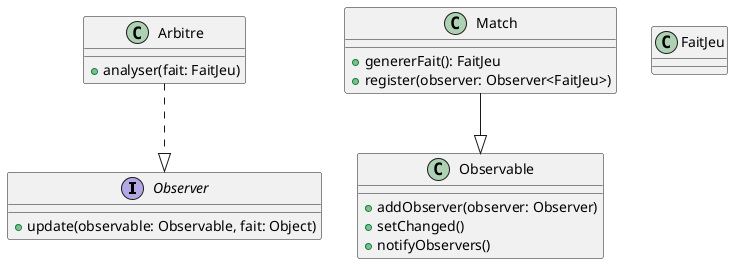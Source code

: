 @startuml Observer

interface Observer {
    + update(observable: Observable, fait: Object)
}

class Observable {
    + addObserver(observer: Observer)
    + setChanged()
    + notifyObservers()
}

class Match {
    + genererFait(): FaitJeu
    + register(observer: Observer<FaitJeu>)
}

class FaitJeu

class Arbitre {
    + analyser(fait: FaitJeu)
}

Arbitre..|>Observer
Match--|>Observable

@enduml